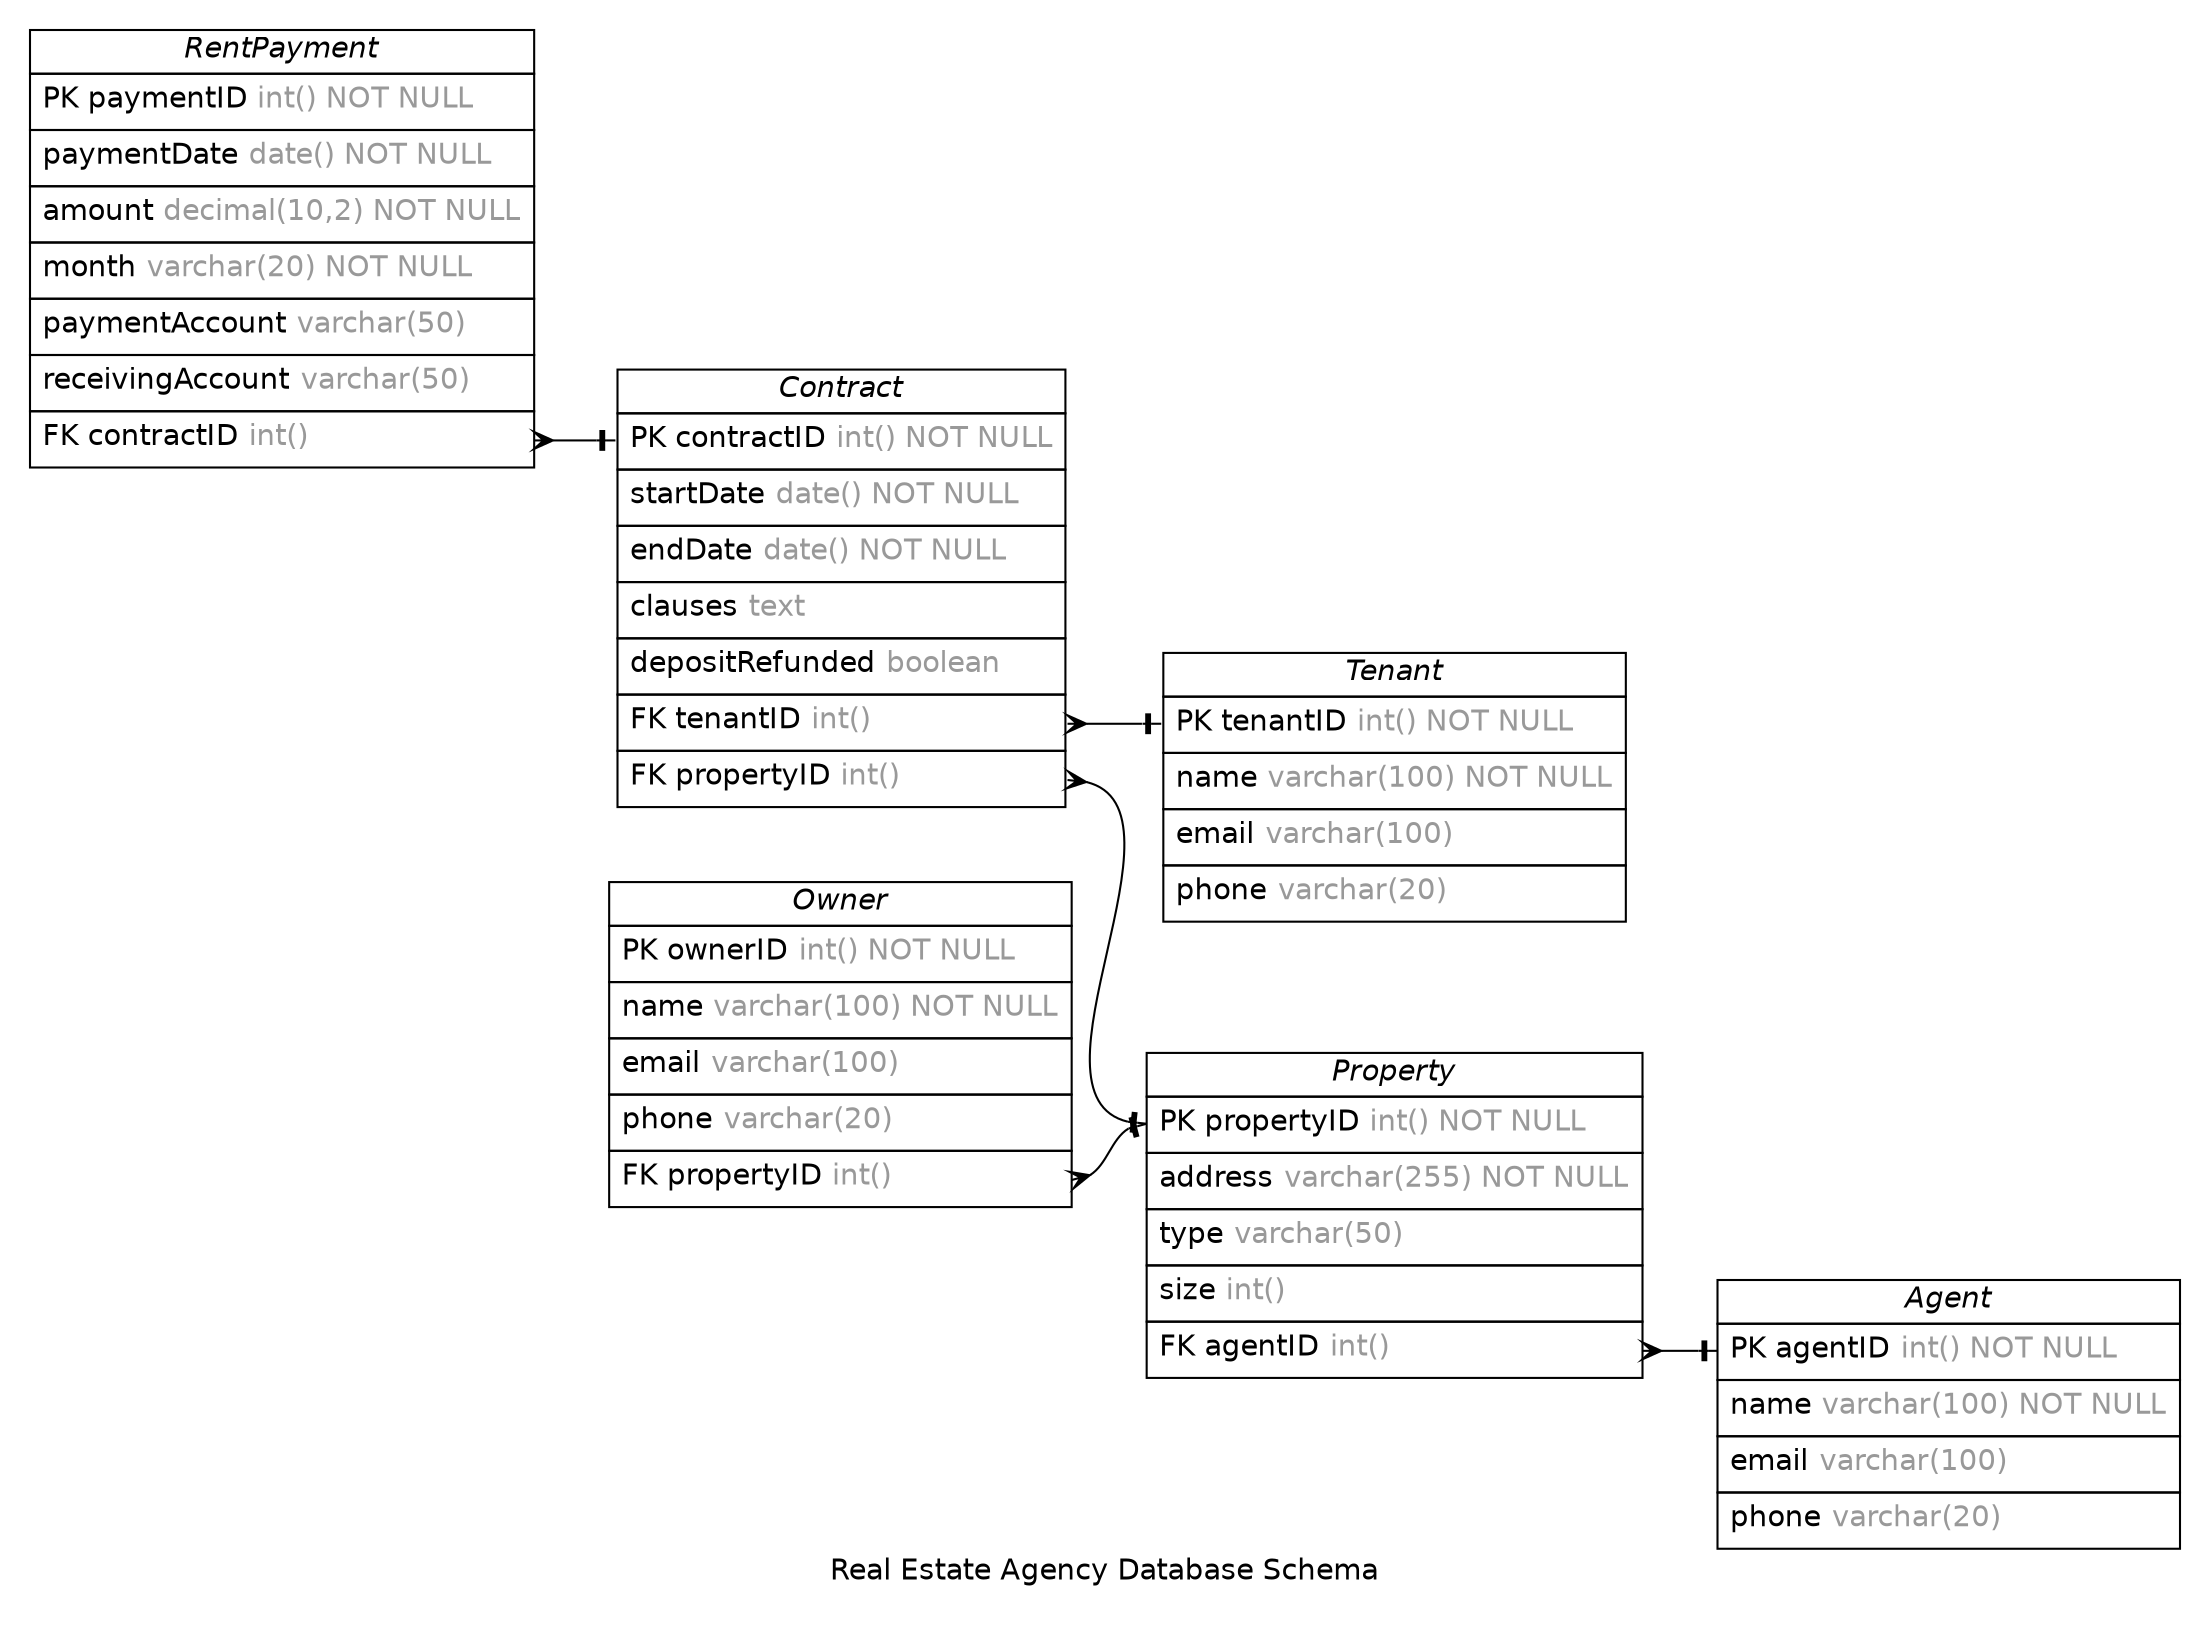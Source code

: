 /* created with ERDot < https://github.com/ehne/ERDot > */
digraph G {
    graph [
        nodesep=0.5;
        rankdir="LR";
        concentrate=true;
        splines="spline";
        fontname="Helvetica";
        pad="0.2,0.2",
        label="Real Estate Agency Database Schema",
        
    ];
    
    node [shape=plain, fontname="Helvetica"];
    edge [
        dir=both,
        fontsize=12,
        arrowsize=0.9,
        penwidth=1.0,
        labelangle=32,
        labeldistance=1.8,
        fontname="Helvetica"
    ];
    
    "Agent" [ label=<
        <table border="0" cellborder="1" cellspacing="0" >
        <tr><td><i>Agent</i></td></tr>
        <tr><td port="agentID" align="left" cellpadding="5">PK agentID <font color="grey60">int() NOT NULL</font></td></tr>
        <tr><td port="name" align="left" cellpadding="5">name <font color="grey60">varchar(100) NOT NULL</font></td></tr>
        <tr><td port="email" align="left" cellpadding="5">email <font color="grey60">varchar(100)</font></td></tr>
        <tr><td port="phone" align="left" cellpadding="5">phone <font color="grey60">varchar(20)</font></td></tr>
    </table>>];
    "Property" [ label=<
        <table border="0" cellborder="1" cellspacing="0" >
        <tr><td><i>Property</i></td></tr>
        <tr><td port="propertyID" align="left" cellpadding="5">PK propertyID <font color="grey60">int() NOT NULL</font></td></tr>
        <tr><td port="address" align="left" cellpadding="5">address <font color="grey60">varchar(255) NOT NULL</font></td></tr>
        <tr><td port="type" align="left" cellpadding="5">type <font color="grey60">varchar(50)</font></td></tr>
        <tr><td port="size" align="left" cellpadding="5">size <font color="grey60">int()</font></td></tr>
        <tr><td port="agentID" align="left" cellpadding="5">FK agentID <font color="grey60">int()</font></td></tr>
    </table>>];
    "Owner" [ label=<
        <table border="0" cellborder="1" cellspacing="0" >
        <tr><td><i>Owner</i></td></tr>
        <tr><td port="ownerID" align="left" cellpadding="5">PK ownerID <font color="grey60">int() NOT NULL</font></td></tr>
        <tr><td port="name" align="left" cellpadding="5">name <font color="grey60">varchar(100) NOT NULL</font></td></tr>
        <tr><td port="email" align="left" cellpadding="5">email <font color="grey60">varchar(100)</font></td></tr>
        <tr><td port="phone" align="left" cellpadding="5">phone <font color="grey60">varchar(20)</font></td></tr>
        <tr><td port="propertyID" align="left" cellpadding="5">FK propertyID <font color="grey60">int()</font></td></tr>
    </table>>];
    "Tenant" [ label=<
        <table border="0" cellborder="1" cellspacing="0" >
        <tr><td><i>Tenant</i></td></tr>
        <tr><td port="tenantID" align="left" cellpadding="5">PK tenantID <font color="grey60">int() NOT NULL</font></td></tr>
        <tr><td port="name" align="left" cellpadding="5">name <font color="grey60">varchar(100) NOT NULL</font></td></tr>
        <tr><td port="email" align="left" cellpadding="5">email <font color="grey60">varchar(100)</font></td></tr>
        <tr><td port="phone" align="left" cellpadding="5">phone <font color="grey60">varchar(20)</font></td></tr>
    </table>>];
    "Contract" [ label=<
        <table border="0" cellborder="1" cellspacing="0" >
        <tr><td><i>Contract</i></td></tr>
        <tr><td port="contractID" align="left" cellpadding="5">PK contractID <font color="grey60">int() NOT NULL</font></td></tr>
        <tr><td port="startDate" align="left" cellpadding="5">startDate <font color="grey60">date() NOT NULL</font></td></tr>
        <tr><td port="endDate" align="left" cellpadding="5">endDate <font color="grey60">date() NOT NULL</font></td></tr>
        <tr><td port="clauses" align="left" cellpadding="5">clauses <font color="grey60">text</font></td></tr>
        <tr><td port="depositRefunded" align="left" cellpadding="5">depositRefunded <font color="grey60">boolean</font></td></tr>
        <tr><td port="tenantID" align="left" cellpadding="5">FK tenantID <font color="grey60">int()</font></td></tr>
        <tr><td port="propertyID" align="left" cellpadding="5">FK propertyID <font color="grey60">int()</font></td></tr>
    </table>>];
    "RentPayment" [ label=<
        <table border="0" cellborder="1" cellspacing="0" >
        <tr><td><i>RentPayment</i></td></tr>
        <tr><td port="paymentID" align="left" cellpadding="5">PK paymentID <font color="grey60">int() NOT NULL</font></td></tr>
        <tr><td port="paymentDate" align="left" cellpadding="5">paymentDate <font color="grey60">date() NOT NULL</font></td></tr>
        <tr><td port="amount" align="left" cellpadding="5">amount <font color="grey60">decimal(10,2) NOT NULL</font></td></tr>
        <tr><td port="month" align="left" cellpadding="5">month <font color="grey60">varchar(20) NOT NULL</font></td></tr>
        <tr><td port="paymentAccount" align="left" cellpadding="5">paymentAccount <font color="grey60">varchar(50)</font></td></tr>
        <tr><td port="receivingAccount" align="left" cellpadding="5">receivingAccount <font color="grey60">varchar(50)</font></td></tr>
        <tr><td port="contractID" align="left" cellpadding="5">FK contractID <font color="grey60">int()</font></td></tr>
    </table>>];

    
    "Property":"agentID"->"Agent":"agentID" [
        arrowhead=noneotee,

        arrowtail=ocrow,
    ];

    
    "Owner":"propertyID"->"Property":"propertyID" [
        arrowhead=noneotee,

        arrowtail=ocrow,
    ];

    
    "Contract":"tenantID"->"Tenant":"tenantID" [
        arrowhead=noneotee,

        arrowtail=ocrow,
    ];

    
    "Contract":"propertyID"->"Property":"propertyID" [
        arrowhead=noneotee,

        arrowtail=ocrow,
    ];

    
    "RentPayment":"contractID"->"Contract":"contractID" [
        arrowhead=noneotee,

        arrowtail=ocrow,
    ];
}
